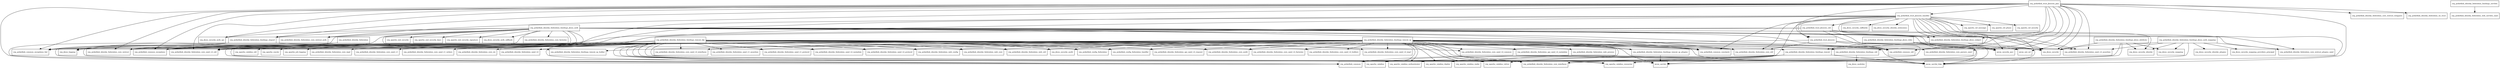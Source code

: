 digraph picketlink_jbas7_2_5_3_SP10_redhat_1_package_dependencies {
  node [shape = box, fontsize=10.0];
  org_picketlink_identity_federation -> org_jboss_logging;
  org_picketlink_identity_federation -> org_picketlink_common;
  org_picketlink_identity_federation -> org_picketlink_common_exceptions;
  org_picketlink_identity_federation -> org_picketlink_common_exceptions_fed;
  org_picketlink_identity_federation_bindings_jboss_attribute -> org_jboss_security;
  org_picketlink_identity_federation_bindings_jboss_attribute -> org_jboss_security_identity;
  org_picketlink_identity_federation_bindings_jboss_attribute -> org_jboss_security_mapping;
  org_picketlink_identity_federation_bindings_jboss_attribute -> org_picketlink_common;
  org_picketlink_identity_federation_bindings_jboss_attribute -> org_picketlink_identity_federation_core_interfaces;
  org_picketlink_identity_federation_bindings_jboss_auth -> javax_security_jacc;
  org_picketlink_identity_federation_bindings_jboss_auth -> javax_servlet_http;
  org_picketlink_identity_federation_bindings_jboss_auth -> org_apache_xml_security;
  org_picketlink_identity_federation_bindings_jboss_auth -> org_apache_xml_security_keys;
  org_picketlink_identity_federation_bindings_jboss_auth -> org_apache_xml_security_signature;
  org_picketlink_identity_federation_bindings_jboss_auth -> org_jboss_logging;
  org_picketlink_identity_federation_bindings_jboss_auth -> org_jboss_security;
  org_picketlink_identity_federation_bindings_jboss_auth -> org_jboss_security_auth_callback;
  org_picketlink_identity_federation_bindings_jboss_auth -> org_jboss_security_auth_spi;
  org_picketlink_identity_federation_bindings_jboss_auth -> org_picketlink_common;
  org_picketlink_identity_federation_bindings_jboss_auth -> org_picketlink_common_constants;
  org_picketlink_identity_federation_bindings_jboss_auth -> org_picketlink_common_exceptions;
  org_picketlink_identity_federation_bindings_jboss_auth -> org_picketlink_common_exceptions_fed;
  org_picketlink_identity_federation_bindings_jboss_auth -> org_picketlink_common_util;
  org_picketlink_identity_federation_bindings_jboss_auth -> org_picketlink_identity_federation_bindings_jboss_subject;
  org_picketlink_identity_federation_bindings_jboss_auth -> org_picketlink_identity_federation_bindings_stspool;
  org_picketlink_identity_federation_bindings_jboss_auth -> org_picketlink_identity_federation_bindings_tomcat_sp_holder;
  org_picketlink_identity_federation_bindings_jboss_auth -> org_picketlink_identity_federation_core_factories;
  org_picketlink_identity_federation_bindings_jboss_auth -> org_picketlink_identity_federation_core_saml_v2_util;
  org_picketlink_identity_federation_bindings_jboss_auth -> org_picketlink_identity_federation_core_util;
  org_picketlink_identity_federation_bindings_jboss_auth -> org_picketlink_identity_federation_core_wstrust;
  org_picketlink_identity_federation_bindings_jboss_auth -> org_picketlink_identity_federation_core_wstrust_auth;
  org_picketlink_identity_federation_bindings_jboss_auth -> org_picketlink_identity_federation_core_wstrust_plugins_saml;
  org_picketlink_identity_federation_bindings_jboss_auth -> org_picketlink_identity_federation_saml_v2_assertion;
  org_picketlink_identity_federation_bindings_jboss_auth_mapping -> org_jboss_security;
  org_picketlink_identity_federation_bindings_jboss_auth_mapping -> org_jboss_security_identity;
  org_picketlink_identity_federation_bindings_jboss_auth_mapping -> org_jboss_security_identity_plugins;
  org_picketlink_identity_federation_bindings_jboss_auth_mapping -> org_jboss_security_mapping;
  org_picketlink_identity_federation_bindings_jboss_auth_mapping -> org_jboss_security_mapping_providers_principal;
  org_picketlink_identity_federation_bindings_jboss_auth_mapping -> org_picketlink_common;
  org_picketlink_identity_federation_bindings_jboss_auth_mapping -> org_picketlink_identity_federation_core_wstrust_plugins_saml;
  org_picketlink_identity_federation_bindings_jboss_auth_mapping -> org_picketlink_identity_federation_saml_v2_assertion;
  org_picketlink_identity_federation_bindings_jboss_roles -> javax_security_jacc;
  org_picketlink_identity_federation_bindings_jboss_roles -> javax_servlet_http;
  org_picketlink_identity_federation_bindings_jboss_roles -> org_apache_catalina_connector;
  org_picketlink_identity_federation_bindings_jboss_roles -> org_jboss_security;
  org_picketlink_identity_federation_bindings_jboss_roles -> org_picketlink_identity_federation_bindings_tomcat;
  org_picketlink_identity_federation_bindings_jboss_subject -> javax_security_jacc;
  org_picketlink_identity_federation_bindings_jboss_subject -> org_jboss_security;
  org_picketlink_identity_federation_bindings_jboss_subject -> org_picketlink_identity_federation_bindings_tomcat;
  org_picketlink_identity_federation_bindings_servlets -> org_picketlink_identity_federation_web_servlets_saml;
  org_picketlink_identity_federation_bindings_stspool -> org_picketlink_common;
  org_picketlink_identity_federation_bindings_stspool -> org_picketlink_identity_federation_bindings_util;
  org_picketlink_identity_federation_bindings_stspool -> org_picketlink_identity_federation_core_wstrust;
  org_picketlink_identity_federation_bindings_tomcat -> javax_servlet;
  org_picketlink_identity_federation_bindings_tomcat -> javax_servlet_http;
  org_picketlink_identity_federation_bindings_tomcat -> org_apache_catalina;
  org_picketlink_identity_federation_bindings_tomcat -> org_apache_catalina_authenticator;
  org_picketlink_identity_federation_bindings_tomcat -> org_apache_catalina_connector;
  org_picketlink_identity_federation_bindings_tomcat -> org_apache_catalina_deploy;
  org_picketlink_identity_federation_bindings_tomcat -> org_apache_catalina_realm;
  org_picketlink_identity_federation_bindings_tomcat -> org_apache_catalina_valves;
  org_picketlink_identity_federation_bindings_tomcat -> org_picketlink_common;
  org_picketlink_identity_federation_bindings_tomcat -> org_picketlink_identity_federation_core_interfaces;
  org_picketlink_identity_federation_bindings_tomcat_idp -> javax_servlet;
  org_picketlink_identity_federation_bindings_tomcat_idp -> javax_servlet_http;
  org_picketlink_identity_federation_bindings_tomcat_idp -> org_apache_catalina;
  org_picketlink_identity_federation_bindings_tomcat_idp -> org_apache_catalina_authenticator;
  org_picketlink_identity_federation_bindings_tomcat_idp -> org_apache_catalina_connector;
  org_picketlink_identity_federation_bindings_tomcat_idp -> org_apache_catalina_deploy;
  org_picketlink_identity_federation_bindings_tomcat_idp -> org_apache_catalina_realm;
  org_picketlink_identity_federation_bindings_tomcat_idp -> org_apache_catalina_util;
  org_picketlink_identity_federation_bindings_tomcat_idp -> org_apache_catalina_valves;
  org_picketlink_identity_federation_bindings_tomcat_idp -> org_apache_coyote;
  org_picketlink_identity_federation_bindings_tomcat_idp -> org_apache_juli_logging;
  org_picketlink_identity_federation_bindings_tomcat_idp -> org_jboss_security_audit;
  org_picketlink_identity_federation_bindings_tomcat_idp -> org_picketlink_common;
  org_picketlink_identity_federation_bindings_tomcat_idp -> org_picketlink_common_constants;
  org_picketlink_identity_federation_bindings_tomcat_idp -> org_picketlink_common_exceptions;
  org_picketlink_identity_federation_bindings_tomcat_idp -> org_picketlink_common_exceptions_fed;
  org_picketlink_identity_federation_bindings_tomcat_idp -> org_picketlink_common_util;
  org_picketlink_identity_federation_bindings_tomcat_idp -> org_picketlink_config_federation;
  org_picketlink_identity_federation_bindings_tomcat_idp -> org_picketlink_config_federation_handler;
  org_picketlink_identity_federation_bindings_tomcat_idp -> org_picketlink_identity_federation_api_saml_v2_request;
  org_picketlink_identity_federation_bindings_tomcat_idp -> org_picketlink_identity_federation_bindings_tomcat;
  org_picketlink_identity_federation_bindings_tomcat_idp -> org_picketlink_identity_federation_core_audit;
  org_picketlink_identity_federation_bindings_tomcat_idp -> org_picketlink_identity_federation_core_impl;
  org_picketlink_identity_federation_bindings_tomcat_idp -> org_picketlink_identity_federation_core_interfaces;
  org_picketlink_identity_federation_bindings_tomcat_idp -> org_picketlink_identity_federation_core_saml_v1;
  org_picketlink_identity_federation_bindings_tomcat_idp -> org_picketlink_identity_federation_core_saml_v1_writers;
  org_picketlink_identity_federation_bindings_tomcat_idp -> org_picketlink_identity_federation_core_saml_v2_common;
  org_picketlink_identity_federation_bindings_tomcat_idp -> org_picketlink_identity_federation_core_saml_v2_factories;
  org_picketlink_identity_federation_bindings_tomcat_idp -> org_picketlink_identity_federation_core_saml_v2_holders;
  org_picketlink_identity_federation_bindings_tomcat_idp -> org_picketlink_identity_federation_core_saml_v2_impl;
  org_picketlink_identity_federation_bindings_tomcat_idp -> org_picketlink_identity_federation_core_saml_v2_interfaces;
  org_picketlink_identity_federation_bindings_tomcat_idp -> org_picketlink_identity_federation_core_saml_v2_util;
  org_picketlink_identity_federation_bindings_tomcat_idp -> org_picketlink_identity_federation_core_sts;
  org_picketlink_identity_federation_bindings_tomcat_idp -> org_picketlink_identity_federation_core_util;
  org_picketlink_identity_federation_bindings_tomcat_idp -> org_picketlink_identity_federation_core_wstrust;
  org_picketlink_identity_federation_bindings_tomcat_idp -> org_picketlink_identity_federation_saml_v1_assertion;
  org_picketlink_identity_federation_bindings_tomcat_idp -> org_picketlink_identity_federation_saml_v1_protocol;
  org_picketlink_identity_federation_bindings_tomcat_idp -> org_picketlink_identity_federation_saml_v2;
  org_picketlink_identity_federation_bindings_tomcat_idp -> org_picketlink_identity_federation_saml_v2_assertion;
  org_picketlink_identity_federation_bindings_tomcat_idp -> org_picketlink_identity_federation_saml_v2_metadata;
  org_picketlink_identity_federation_bindings_tomcat_idp -> org_picketlink_identity_federation_saml_v2_protocol;
  org_picketlink_identity_federation_bindings_tomcat_idp -> org_picketlink_identity_federation_web_config;
  org_picketlink_identity_federation_bindings_tomcat_idp -> org_picketlink_identity_federation_web_core;
  org_picketlink_identity_federation_bindings_tomcat_idp -> org_picketlink_identity_federation_web_util;
  org_picketlink_identity_federation_bindings_tomcat_sp -> javax_servlet;
  org_picketlink_identity_federation_bindings_tomcat_sp -> javax_servlet_http;
  org_picketlink_identity_federation_bindings_tomcat_sp -> org_apache_catalina;
  org_picketlink_identity_federation_bindings_tomcat_sp -> org_apache_catalina_authenticator;
  org_picketlink_identity_federation_bindings_tomcat_sp -> org_apache_catalina_connector;
  org_picketlink_identity_federation_bindings_tomcat_sp -> org_apache_catalina_deploy;
  org_picketlink_identity_federation_bindings_tomcat_sp -> org_apache_catalina_realm;
  org_picketlink_identity_federation_bindings_tomcat_sp -> org_apache_catalina_valves;
  org_picketlink_identity_federation_bindings_tomcat_sp -> org_jboss_security_audit;
  org_picketlink_identity_federation_bindings_tomcat_sp -> org_picketlink_common;
  org_picketlink_identity_federation_bindings_tomcat_sp -> org_picketlink_common_constants;
  org_picketlink_identity_federation_bindings_tomcat_sp -> org_picketlink_common_exceptions;
  org_picketlink_identity_federation_bindings_tomcat_sp -> org_picketlink_common_exceptions_fed;
  org_picketlink_identity_federation_bindings_tomcat_sp -> org_picketlink_common_util;
  org_picketlink_identity_federation_bindings_tomcat_sp -> org_picketlink_config_federation;
  org_picketlink_identity_federation_bindings_tomcat_sp -> org_picketlink_config_federation_handler;
  org_picketlink_identity_federation_bindings_tomcat_sp -> org_picketlink_identity_federation_api_saml_v2_metadata;
  org_picketlink_identity_federation_bindings_tomcat_sp -> org_picketlink_identity_federation_api_saml_v2_request;
  org_picketlink_identity_federation_bindings_tomcat_sp -> org_picketlink_identity_federation_bindings_tomcat_sp_holder;
  org_picketlink_identity_federation_bindings_tomcat_sp -> org_picketlink_identity_federation_bindings_tomcat_sp_plugins;
  org_picketlink_identity_federation_bindings_tomcat_sp -> org_picketlink_identity_federation_core_audit;
  org_picketlink_identity_federation_bindings_tomcat_sp -> org_picketlink_identity_federation_core_interfaces;
  org_picketlink_identity_federation_bindings_tomcat_sp -> org_picketlink_identity_federation_core_parsers_saml;
  org_picketlink_identity_federation_bindings_tomcat_sp -> org_picketlink_identity_federation_core_saml_v2_common;
  org_picketlink_identity_federation_bindings_tomcat_sp -> org_picketlink_identity_federation_core_saml_v2_factories;
  org_picketlink_identity_federation_bindings_tomcat_sp -> org_picketlink_identity_federation_core_saml_v2_holders;
  org_picketlink_identity_federation_bindings_tomcat_sp -> org_picketlink_identity_federation_core_saml_v2_impl;
  org_picketlink_identity_federation_bindings_tomcat_sp -> org_picketlink_identity_federation_core_saml_v2_interfaces;
  org_picketlink_identity_federation_bindings_tomcat_sp -> org_picketlink_identity_federation_core_saml_v2_util;
  org_picketlink_identity_federation_bindings_tomcat_sp -> org_picketlink_identity_federation_core_util;
  org_picketlink_identity_federation_bindings_tomcat_sp -> org_picketlink_identity_federation_saml_v1_assertion;
  org_picketlink_identity_federation_bindings_tomcat_sp -> org_picketlink_identity_federation_saml_v1_protocol;
  org_picketlink_identity_federation_bindings_tomcat_sp -> org_picketlink_identity_federation_saml_v2_metadata;
  org_picketlink_identity_federation_bindings_tomcat_sp -> org_picketlink_identity_federation_saml_v2_protocol;
  org_picketlink_identity_federation_bindings_tomcat_sp -> org_picketlink_identity_federation_web_config;
  org_picketlink_identity_federation_bindings_tomcat_sp -> org_picketlink_identity_federation_web_core;
  org_picketlink_identity_federation_bindings_tomcat_sp -> org_picketlink_identity_federation_web_process;
  org_picketlink_identity_federation_bindings_tomcat_sp -> org_picketlink_identity_federation_web_util;
  org_picketlink_identity_federation_bindings_tomcat_sp_plugins -> javax_servlet;
  org_picketlink_identity_federation_bindings_tomcat_sp_plugins -> org_picketlink_identity_federation_bindings_tomcat_sp;
  org_picketlink_identity_federation_bindings_util -> org_jboss_modules;
  org_picketlink_trust_jbossws -> javax_net_ssl;
  org_picketlink_trust_jbossws -> javax_security_jacc;
  org_picketlink_trust_jbossws -> javax_servlet_http;
  org_picketlink_trust_jbossws -> org_picketlink_common_util;
  org_picketlink_trust_jbossws -> org_picketlink_identity_federation_core_saml_v2_common;
  org_picketlink_trust_jbossws -> org_picketlink_identity_federation_core_util;
  org_picketlink_trust_jbossws_handler -> javax_security_jacc;
  org_picketlink_trust_jbossws_handler -> javax_servlet;
  org_picketlink_trust_jbossws_handler -> javax_servlet_http;
  org_picketlink_trust_jbossws_handler -> org_apache_cxf_message;
  org_picketlink_trust_jbossws_handler -> org_apache_cxf_phase;
  org_picketlink_trust_jbossws_handler -> org_apache_cxf_security;
  org_picketlink_trust_jbossws_handler -> org_jboss_security;
  org_picketlink_trust_jbossws_handler -> org_jboss_security_callbacks;
  org_picketlink_trust_jbossws_handler -> org_jboss_security_identity;
  org_picketlink_trust_jbossws_handler -> org_jboss_security_identity_extensions;
  org_picketlink_trust_jbossws_handler -> org_picketlink_common;
  org_picketlink_trust_jbossws_handler -> org_picketlink_common_constants;
  org_picketlink_trust_jbossws_handler -> org_picketlink_common_exceptions;
  org_picketlink_trust_jbossws_handler -> org_picketlink_common_util;
  org_picketlink_trust_jbossws_handler -> org_picketlink_identity_federation_bindings_jboss_subject;
  org_picketlink_trust_jbossws_handler -> org_picketlink_identity_federation_core_saml_v2_util;
  org_picketlink_trust_jbossws_handler -> org_picketlink_identity_federation_core_util;
  org_picketlink_trust_jbossws_handler -> org_picketlink_identity_federation_core_wstrust;
  org_picketlink_trust_jbossws_handler -> org_picketlink_identity_federation_core_wstrust_plugins_saml;
  org_picketlink_trust_jbossws_handler -> org_picketlink_identity_federation_saml_v2_assertion;
  org_picketlink_trust_jbossws_handler -> org_picketlink_trust_jbossws;
  org_picketlink_trust_jbossws_handler -> org_picketlink_trust_jbossws_util;
  org_picketlink_trust_jbossws_jaas -> javax_net_ssl;
  org_picketlink_trust_jbossws_jaas -> javax_security_jacc;
  org_picketlink_trust_jbossws_jaas -> javax_servlet_http;
  org_picketlink_trust_jbossws_jaas -> org_jboss_security;
  org_picketlink_trust_jbossws_jaas -> org_jboss_security_auth_spi;
  org_picketlink_trust_jbossws_jaas -> org_picketlink_common;
  org_picketlink_trust_jbossws_jaas -> org_picketlink_common_exceptions;
  org_picketlink_trust_jbossws_jaas -> org_picketlink_common_exceptions_fed;
  org_picketlink_trust_jbossws_jaas -> org_picketlink_common_util;
  org_picketlink_trust_jbossws_jaas -> org_picketlink_identity_federation_bindings_jboss_subject;
  org_picketlink_trust_jbossws_jaas -> org_picketlink_identity_federation_bindings_stspool;
  org_picketlink_trust_jbossws_jaas -> org_picketlink_identity_federation_bindings_util;
  org_picketlink_trust_jbossws_jaas -> org_picketlink_identity_federation_core_parsers_saml;
  org_picketlink_trust_jbossws_jaas -> org_picketlink_identity_federation_core_saml_v2_util;
  org_picketlink_trust_jbossws_jaas -> org_picketlink_identity_federation_core_wstrust;
  org_picketlink_trust_jbossws_jaas -> org_picketlink_identity_federation_core_wstrust_auth;
  org_picketlink_trust_jbossws_jaas -> org_picketlink_identity_federation_core_wstrust_wrappers;
  org_picketlink_trust_jbossws_jaas -> org_picketlink_identity_federation_saml_v2_assertion;
  org_picketlink_trust_jbossws_jaas -> org_picketlink_identity_federation_ws_trust;
  org_picketlink_trust_jbossws_jaas -> org_picketlink_trust_jbossws;
  org_picketlink_trust_jbossws_jaas -> org_picketlink_trust_jbossws_handler;
  org_picketlink_trust_jbossws_util -> org_jboss_logging;
  org_picketlink_trust_jbossws_util -> org_jboss_security;
  org_picketlink_trust_jbossws_util -> org_picketlink_common;
  org_picketlink_trust_jbossws_util -> org_picketlink_common_exceptions;
  org_picketlink_trust_jbossws_util -> org_picketlink_common_util;
  org_picketlink_trust_jbossws_util -> org_picketlink_identity_federation_bindings_jboss_subject;
}
